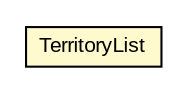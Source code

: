 #!/usr/local/bin/dot
#
# Class diagram 
# Generated by UMLGraph version R5_6 (http://www.umlgraph.org/)
#

digraph G {
	edge [fontname="arial",fontsize=10,labelfontname="arial",labelfontsize=10];
	node [fontname="arial",fontsize=10,shape=plaintext];
	nodesep=0.25;
	ranksep=0.5;
	// TerritoryList
	c283 [label=<<table title="TerritoryList" border="0" cellborder="1" cellspacing="0" cellpadding="2" port="p" bgcolor="lemonChiffon" href="./TerritoryList.html">
		<tr><td><table border="0" cellspacing="0" cellpadding="1">
<tr><td align="center" balign="center"> TerritoryList </td></tr>
		</table></td></tr>
		</table>>, URL="./TerritoryList.html", fontname="arial", fontcolor="black", fontsize=10.0];
}

